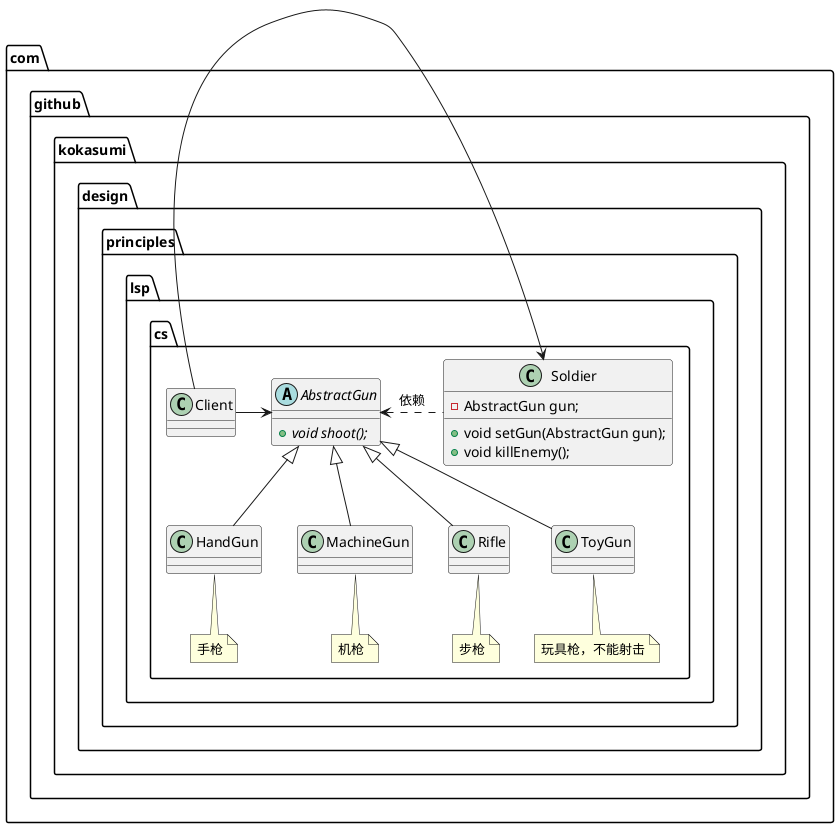 @startuml
package com.github.kokasumi.design.principles.lsp.cs {
    abstract class AbstractGun {
        + {abstract} void shoot();
    }
    class HandGun extends AbstractGun {}
    note bottom of HandGun: 手枪
    class MachineGun extends AbstractGun {}
    note bottom of MachineGun: 机枪
    class Rifle extends AbstractGun {}
    note bottom of Rifle: 步枪
    class ToyGun extends AbstractGun {}
    note bottom of ToyGun: 玩具枪，不能射击
    class Soldier {
        - AbstractGun gun;
        + void setGun(AbstractGun gun);
        + void killEnemy();
    }
    AbstractGun <...right Soldier: 依赖
    class Client {}
    Soldier <--right Client
    AbstractGun<--left Client
}
@enduml